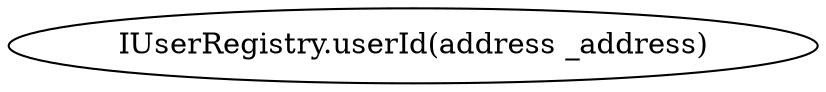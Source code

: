 digraph "" {
	graph [bb="0,0,326.66,36"];
	node [label="\N"];
	"IUserRegistry.userId(address _address)"	 [height=0.5,
		pos="163.33,18",
		width=4.5369];
}
digraph "" {
	graph [bb="0,0,326.66,36"];
	node [label="\N"];
	"IUserRegistry.userId(address _address)"	 [height=0.5,
		pos="163.33,18",
		width=4.5369];
}
digraph "" {
	graph [bb="0,0,326.66,36"];
	node [label="\N"];
	"IUserRegistry.userId(address _address)"	 [height=0.5,
		pos="163.33,18",
		width=4.5369];
}
digraph "" {
	graph [bb="0,0,326.66,36"];
	node [label="\N"];
	"IUserRegistry.userId(address _address)"	 [height=0.5,
		pos="163.33,18",
		width=4.5369];
}
digraph "" {
	graph [bb="0,0,326.66,36"];
	node [label="\N"];
	"IUserRegistry.userId(address _address)"	 [height=0.5,
		pos="163.33,18",
		width=4.5369];
}
